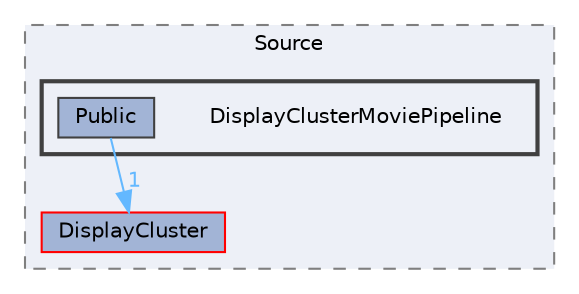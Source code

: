 digraph "DisplayClusterMoviePipeline"
{
 // INTERACTIVE_SVG=YES
 // LATEX_PDF_SIZE
  bgcolor="transparent";
  edge [fontname=Helvetica,fontsize=10,labelfontname=Helvetica,labelfontsize=10];
  node [fontname=Helvetica,fontsize=10,shape=box,height=0.2,width=0.4];
  compound=true
  subgraph clusterdir_acbfb3df7bc9decc780320b5cf3ee935 {
    graph [ bgcolor="#edf0f7", pencolor="grey50", label="Source", fontname=Helvetica,fontsize=10 style="filled,dashed", URL="dir_acbfb3df7bc9decc780320b5cf3ee935.html",tooltip=""]
  dir_d83c855bf8b66896400089d2317d0824 [label="DisplayCluster", fillcolor="#a2b4d6", color="red", style="filled", URL="dir_d83c855bf8b66896400089d2317d0824.html",tooltip=""];
  subgraph clusterdir_4abad7781b241613b348bbf0fafb41af {
    graph [ bgcolor="#edf0f7", pencolor="grey25", label="", fontname=Helvetica,fontsize=10 style="filled,bold", URL="dir_4abad7781b241613b348bbf0fafb41af.html",tooltip=""]
    dir_4abad7781b241613b348bbf0fafb41af [shape=plaintext, label="DisplayClusterMoviePipeline"];
  dir_7f78308f7ee5960993e1c798bb4afb1c [label="Public", fillcolor="#a2b4d6", color="grey25", style="filled", URL="dir_7f78308f7ee5960993e1c798bb4afb1c.html",tooltip=""];
  }
  }
  dir_7f78308f7ee5960993e1c798bb4afb1c->dir_d83c855bf8b66896400089d2317d0824 [headlabel="1", labeldistance=1.5 headhref="dir_000891_000316.html" href="dir_000891_000316.html" color="steelblue1" fontcolor="steelblue1"];
}
